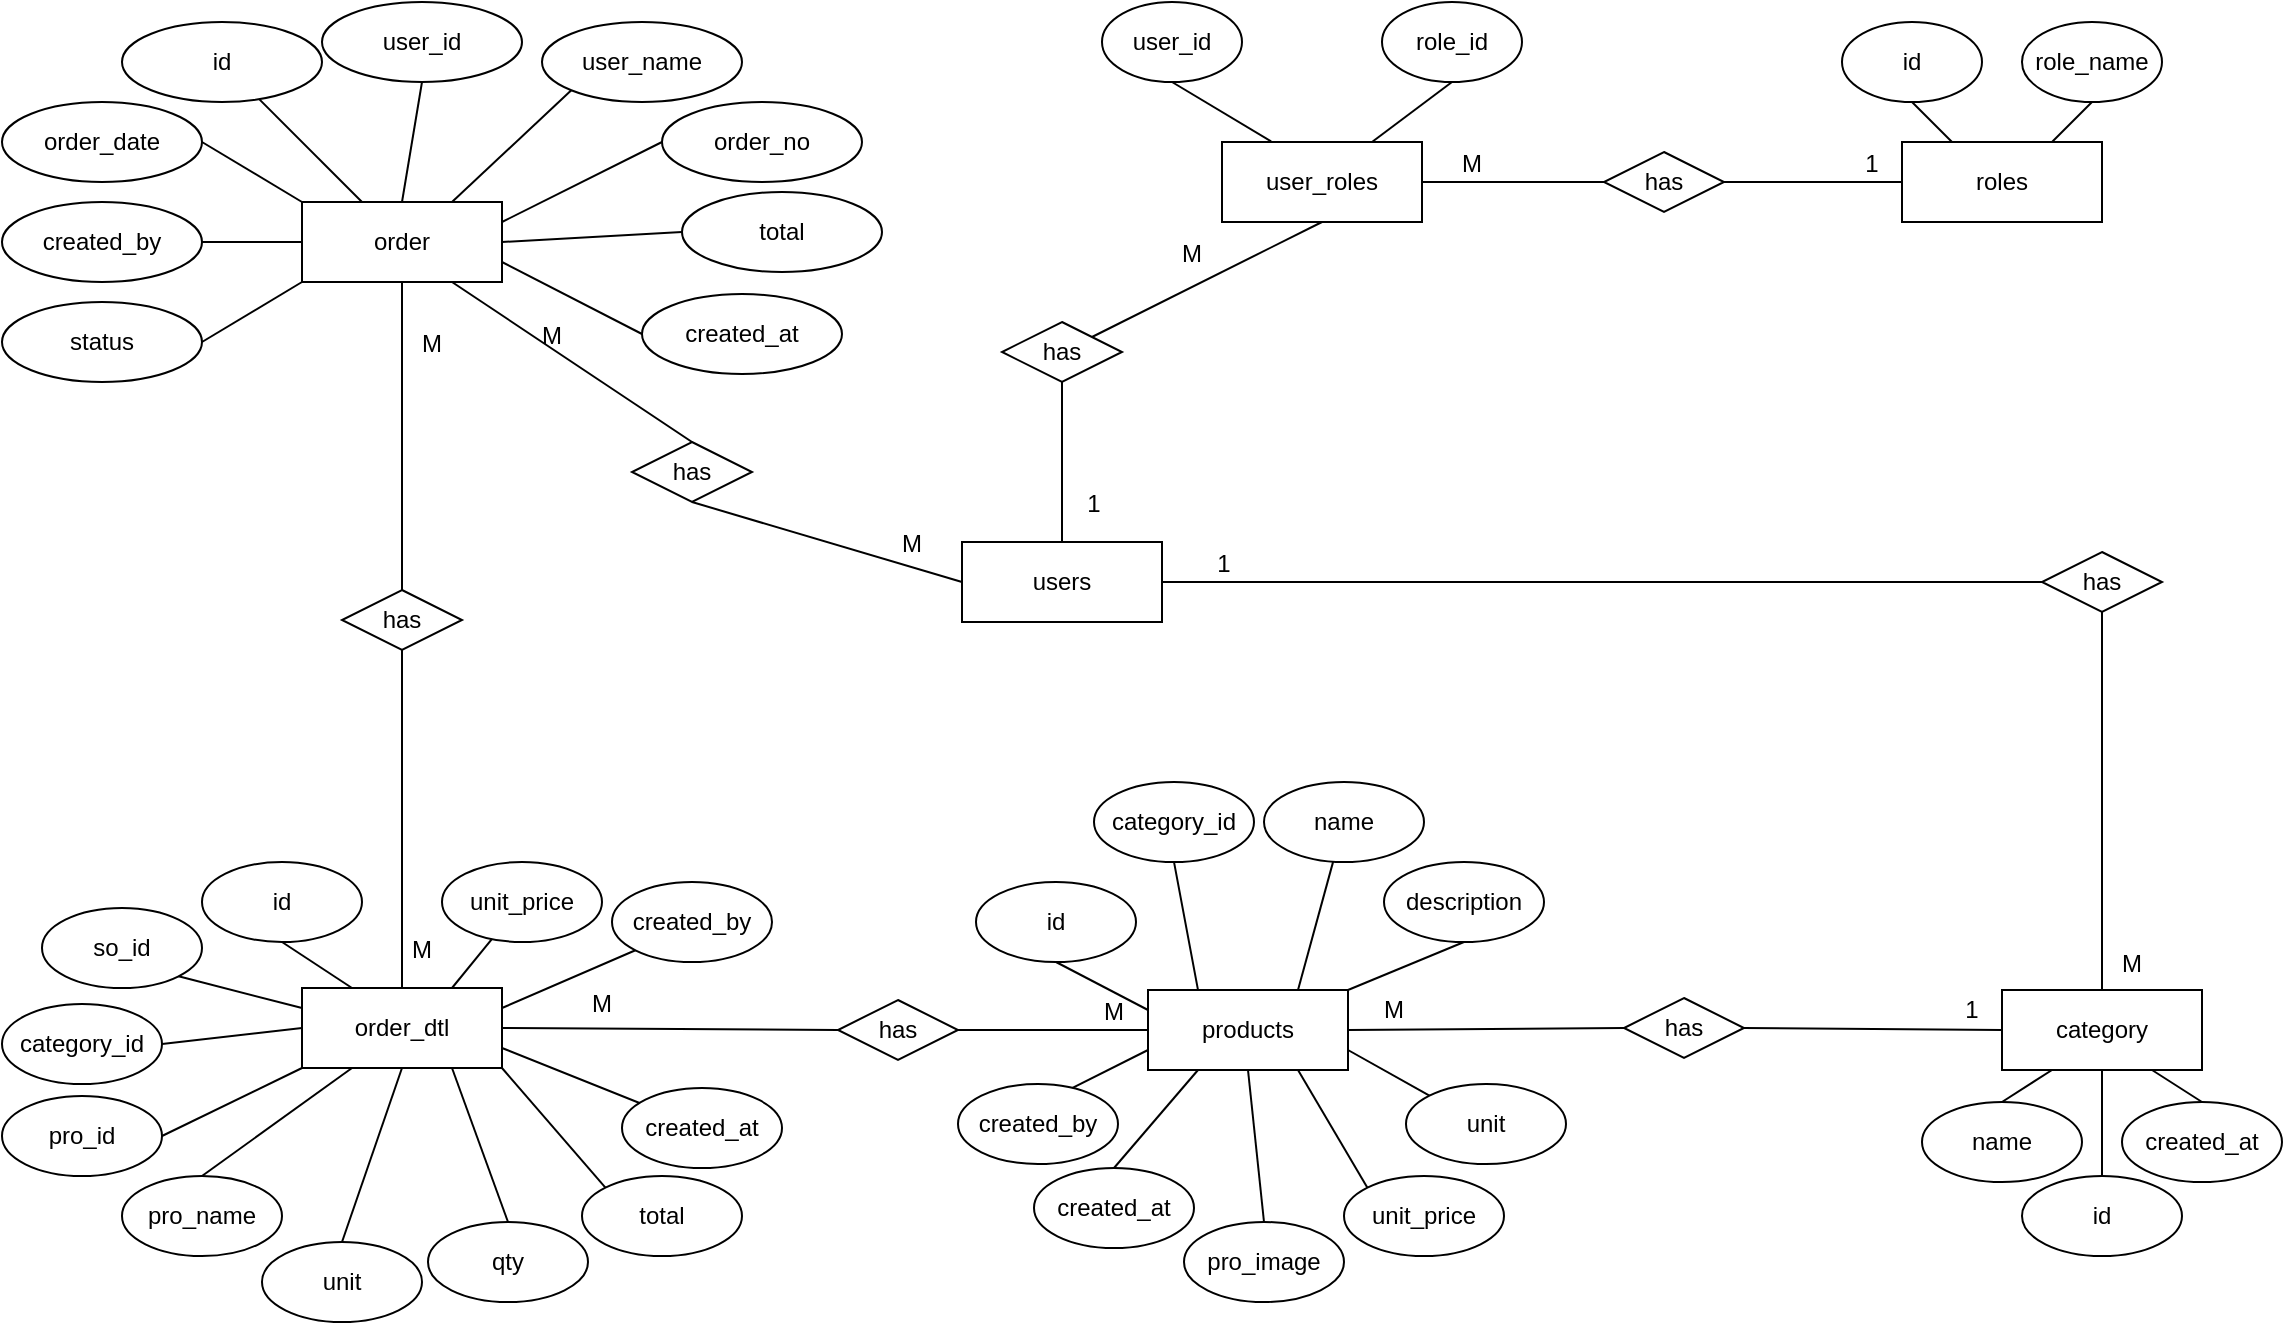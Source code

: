 <mxfile version="14.8.3" type="github">
  <diagram id="MFfuGnGE7eKgoKoQk3Xu" name="Page-1">
    <mxGraphModel dx="2170" dy="1205" grid="1" gridSize="10" guides="1" tooltips="1" connect="1" arrows="1" fold="1" page="1" pageScale="1" pageWidth="1169" pageHeight="827" math="0" shadow="0">
      <root>
        <mxCell id="0" />
        <mxCell id="1" parent="0" />
        <mxCell id="R3Tt-nIXnRW_d_NXv3qJ-1" value="order" style="whiteSpace=wrap;html=1;align=center;fontSize=12;" parent="1" vertex="1">
          <mxGeometry x="165" y="190" width="100" height="40" as="geometry" />
        </mxCell>
        <mxCell id="R3Tt-nIXnRW_d_NXv3qJ-3" value="id" style="ellipse;whiteSpace=wrap;html=1;align=center;fontSize=12;" parent="1" vertex="1">
          <mxGeometry x="75" y="100" width="100" height="40" as="geometry" />
        </mxCell>
        <mxCell id="R3Tt-nIXnRW_d_NXv3qJ-4" value="user_id" style="ellipse;whiteSpace=wrap;html=1;align=center;fontSize=12;" parent="1" vertex="1">
          <mxGeometry x="175" y="90" width="100" height="40" as="geometry" />
        </mxCell>
        <mxCell id="R3Tt-nIXnRW_d_NXv3qJ-5" value="user_name" style="ellipse;whiteSpace=wrap;html=1;align=center;fontSize=12;" parent="1" vertex="1">
          <mxGeometry x="285" y="100" width="100" height="40" as="geometry" />
        </mxCell>
        <mxCell id="R3Tt-nIXnRW_d_NXv3qJ-6" value="total" style="ellipse;whiteSpace=wrap;html=1;align=center;fontSize=12;" parent="1" vertex="1">
          <mxGeometry x="355" y="185" width="100" height="40" as="geometry" />
        </mxCell>
        <mxCell id="R3Tt-nIXnRW_d_NXv3qJ-7" value="created_by" style="ellipse;whiteSpace=wrap;html=1;align=center;fontSize=12;" parent="1" vertex="1">
          <mxGeometry x="15" y="190" width="100" height="40" as="geometry" />
        </mxCell>
        <mxCell id="R3Tt-nIXnRW_d_NXv3qJ-8" value="order_no" style="ellipse;whiteSpace=wrap;html=1;align=center;fontSize=12;" parent="1" vertex="1">
          <mxGeometry x="345" y="140" width="100" height="40" as="geometry" />
        </mxCell>
        <mxCell id="R3Tt-nIXnRW_d_NXv3qJ-9" value="order_date" style="ellipse;whiteSpace=wrap;html=1;align=center;fontSize=12;" parent="1" vertex="1">
          <mxGeometry x="15" y="140" width="100" height="40" as="geometry" />
        </mxCell>
        <mxCell id="R3Tt-nIXnRW_d_NXv3qJ-10" value="created_at" style="ellipse;whiteSpace=wrap;html=1;align=center;fontSize=12;" parent="1" vertex="1">
          <mxGeometry x="335" y="236" width="100" height="40" as="geometry" />
        </mxCell>
        <mxCell id="R3Tt-nIXnRW_d_NXv3qJ-11" value="status" style="ellipse;whiteSpace=wrap;html=1;align=center;fontSize=12;" parent="1" vertex="1">
          <mxGeometry x="15" y="240" width="100" height="40" as="geometry" />
        </mxCell>
        <mxCell id="R3Tt-nIXnRW_d_NXv3qJ-14" value="" style="endArrow=none;html=1;rounded=0;strokeWidth=1;exitX=1;exitY=0.5;exitDx=0;exitDy=0;entryX=0;entryY=1;entryDx=0;entryDy=0;fontSize=12;" parent="1" source="R3Tt-nIXnRW_d_NXv3qJ-11" target="R3Tt-nIXnRW_d_NXv3qJ-1" edge="1">
          <mxGeometry relative="1" as="geometry">
            <mxPoint x="335" y="330" as="sourcePoint" />
            <mxPoint x="495" y="330" as="targetPoint" />
          </mxGeometry>
        </mxCell>
        <mxCell id="R3Tt-nIXnRW_d_NXv3qJ-15" value="" style="endArrow=none;html=1;rounded=0;strokeWidth=1;exitX=1;exitY=0.5;exitDx=0;exitDy=0;entryX=0;entryY=0.5;entryDx=0;entryDy=0;fontSize=12;" parent="1" source="R3Tt-nIXnRW_d_NXv3qJ-7" target="R3Tt-nIXnRW_d_NXv3qJ-1" edge="1">
          <mxGeometry relative="1" as="geometry">
            <mxPoint x="335" y="330" as="sourcePoint" />
            <mxPoint x="495" y="330" as="targetPoint" />
          </mxGeometry>
        </mxCell>
        <mxCell id="R3Tt-nIXnRW_d_NXv3qJ-16" value="" style="endArrow=none;html=1;rounded=0;strokeWidth=1;exitX=1;exitY=0.5;exitDx=0;exitDy=0;entryX=0;entryY=0;entryDx=0;entryDy=0;fontSize=12;" parent="1" source="R3Tt-nIXnRW_d_NXv3qJ-9" target="R3Tt-nIXnRW_d_NXv3qJ-1" edge="1">
          <mxGeometry relative="1" as="geometry">
            <mxPoint x="335" y="330" as="sourcePoint" />
            <mxPoint x="495" y="330" as="targetPoint" />
          </mxGeometry>
        </mxCell>
        <mxCell id="R3Tt-nIXnRW_d_NXv3qJ-17" value="" style="endArrow=none;html=1;rounded=0;strokeWidth=1;fontSize=12;" parent="1" source="R3Tt-nIXnRW_d_NXv3qJ-3" target="R3Tt-nIXnRW_d_NXv3qJ-1" edge="1">
          <mxGeometry relative="1" as="geometry">
            <mxPoint x="335" y="330" as="sourcePoint" />
            <mxPoint x="495" y="330" as="targetPoint" />
          </mxGeometry>
        </mxCell>
        <mxCell id="R3Tt-nIXnRW_d_NXv3qJ-18" value="" style="endArrow=none;html=1;rounded=0;strokeWidth=1;exitX=0.5;exitY=1;exitDx=0;exitDy=0;entryX=0.5;entryY=0;entryDx=0;entryDy=0;fontSize=12;" parent="1" source="R3Tt-nIXnRW_d_NXv3qJ-4" target="R3Tt-nIXnRW_d_NXv3qJ-1" edge="1">
          <mxGeometry relative="1" as="geometry">
            <mxPoint x="335" y="330" as="sourcePoint" />
            <mxPoint x="495" y="330" as="targetPoint" />
          </mxGeometry>
        </mxCell>
        <mxCell id="R3Tt-nIXnRW_d_NXv3qJ-19" value="" style="endArrow=none;html=1;rounded=0;strokeWidth=1;exitX=0;exitY=1;exitDx=0;exitDy=0;entryX=0.75;entryY=0;entryDx=0;entryDy=0;fontSize=12;" parent="1" source="R3Tt-nIXnRW_d_NXv3qJ-5" target="R3Tt-nIXnRW_d_NXv3qJ-1" edge="1">
          <mxGeometry relative="1" as="geometry">
            <mxPoint x="335" y="330" as="sourcePoint" />
            <mxPoint x="495" y="330" as="targetPoint" />
          </mxGeometry>
        </mxCell>
        <mxCell id="R3Tt-nIXnRW_d_NXv3qJ-20" value="" style="endArrow=none;html=1;rounded=0;strokeWidth=1;exitX=0;exitY=0.5;exitDx=0;exitDy=0;entryX=1;entryY=0.25;entryDx=0;entryDy=0;fontSize=12;" parent="1" source="R3Tt-nIXnRW_d_NXv3qJ-8" target="R3Tt-nIXnRW_d_NXv3qJ-1" edge="1">
          <mxGeometry relative="1" as="geometry">
            <mxPoint x="335" y="330" as="sourcePoint" />
            <mxPoint x="495" y="330" as="targetPoint" />
          </mxGeometry>
        </mxCell>
        <mxCell id="R3Tt-nIXnRW_d_NXv3qJ-21" value="" style="endArrow=none;html=1;rounded=0;strokeWidth=1;exitX=0;exitY=0.5;exitDx=0;exitDy=0;entryX=1;entryY=0.5;entryDx=0;entryDy=0;fontSize=12;" parent="1" source="R3Tt-nIXnRW_d_NXv3qJ-6" target="R3Tt-nIXnRW_d_NXv3qJ-1" edge="1">
          <mxGeometry relative="1" as="geometry">
            <mxPoint x="335" y="330" as="sourcePoint" />
            <mxPoint x="495" y="330" as="targetPoint" />
          </mxGeometry>
        </mxCell>
        <mxCell id="R3Tt-nIXnRW_d_NXv3qJ-22" value="" style="endArrow=none;html=1;rounded=0;strokeWidth=1;exitX=0;exitY=0.5;exitDx=0;exitDy=0;fontSize=12;entryX=1;entryY=0.75;entryDx=0;entryDy=0;" parent="1" source="R3Tt-nIXnRW_d_NXv3qJ-10" target="R3Tt-nIXnRW_d_NXv3qJ-1" edge="1">
          <mxGeometry relative="1" as="geometry">
            <mxPoint x="335" y="330" as="sourcePoint" />
            <mxPoint x="495" y="330" as="targetPoint" />
          </mxGeometry>
        </mxCell>
        <mxCell id="R3Tt-nIXnRW_d_NXv3qJ-23" value="order_dtl" style="whiteSpace=wrap;html=1;align=center;fontSize=12;" parent="1" vertex="1">
          <mxGeometry x="165" y="583" width="100" height="40" as="geometry" />
        </mxCell>
        <mxCell id="R3Tt-nIXnRW_d_NXv3qJ-31" value="M" style="text;strokeColor=none;fillColor=none;spacingLeft=4;spacingRight=4;overflow=hidden;rotatable=0;points=[[0,0.5],[1,0.5]];portConstraint=eastwest;fontSize=12;align=center;verticalAlign=middle;" parent="1" vertex="1">
          <mxGeometry x="215" y="250" width="30" height="20" as="geometry" />
        </mxCell>
        <mxCell id="R3Tt-nIXnRW_d_NXv3qJ-32" value="has" style="shape=rhombus;perimeter=rhombusPerimeter;whiteSpace=wrap;html=1;align=center;fontSize=12;" parent="1" vertex="1">
          <mxGeometry x="185" y="384" width="60" height="30" as="geometry" />
        </mxCell>
        <mxCell id="R3Tt-nIXnRW_d_NXv3qJ-33" value="" style="endArrow=none;html=1;rounded=0;fontSize=12;strokeWidth=1;exitX=0.5;exitY=1;exitDx=0;exitDy=0;" parent="1" source="R3Tt-nIXnRW_d_NXv3qJ-1" target="R3Tt-nIXnRW_d_NXv3qJ-32" edge="1">
          <mxGeometry relative="1" as="geometry">
            <mxPoint x="205" y="320" as="sourcePoint" />
            <mxPoint x="365" y="320" as="targetPoint" />
          </mxGeometry>
        </mxCell>
        <mxCell id="R3Tt-nIXnRW_d_NXv3qJ-34" value="" style="endArrow=none;html=1;rounded=0;fontSize=12;strokeWidth=1;exitX=0.5;exitY=1;exitDx=0;exitDy=0;entryX=0.5;entryY=0;entryDx=0;entryDy=0;" parent="1" source="R3Tt-nIXnRW_d_NXv3qJ-32" target="R3Tt-nIXnRW_d_NXv3qJ-23" edge="1">
          <mxGeometry relative="1" as="geometry">
            <mxPoint x="205" y="320" as="sourcePoint" />
            <mxPoint x="365" y="320" as="targetPoint" />
          </mxGeometry>
        </mxCell>
        <mxCell id="R3Tt-nIXnRW_d_NXv3qJ-35" value="users" style="whiteSpace=wrap;html=1;align=center;fontSize=12;" parent="1" vertex="1">
          <mxGeometry x="495" y="360" width="100" height="40" as="geometry" />
        </mxCell>
        <mxCell id="R3Tt-nIXnRW_d_NXv3qJ-36" value="M" style="text;strokeColor=none;fillColor=none;spacingLeft=4;spacingRight=4;overflow=hidden;rotatable=0;points=[[0,0.5],[1,0.5]];portConstraint=eastwest;fontSize=12;align=center;verticalAlign=middle;" parent="1" vertex="1">
          <mxGeometry x="455" y="350" width="30" height="20" as="geometry" />
        </mxCell>
        <mxCell id="R3Tt-nIXnRW_d_NXv3qJ-37" value="has" style="shape=rhombus;perimeter=rhombusPerimeter;whiteSpace=wrap;html=1;align=center;fontSize=12;" parent="1" vertex="1">
          <mxGeometry x="330" y="310" width="60" height="30" as="geometry" />
        </mxCell>
        <mxCell id="R3Tt-nIXnRW_d_NXv3qJ-38" value="" style="endArrow=none;html=1;rounded=0;fontSize=12;strokeWidth=1;exitX=0.75;exitY=1;exitDx=0;exitDy=0;entryX=0.5;entryY=0;entryDx=0;entryDy=0;" parent="1" source="R3Tt-nIXnRW_d_NXv3qJ-1" target="R3Tt-nIXnRW_d_NXv3qJ-37" edge="1">
          <mxGeometry relative="1" as="geometry">
            <mxPoint x="325" y="290" as="sourcePoint" />
            <mxPoint x="475" y="380" as="targetPoint" />
          </mxGeometry>
        </mxCell>
        <mxCell id="R3Tt-nIXnRW_d_NXv3qJ-39" value="" style="endArrow=none;html=1;rounded=0;fontSize=12;strokeWidth=1;exitX=0.5;exitY=1;exitDx=0;exitDy=0;entryX=0;entryY=0.5;entryDx=0;entryDy=0;" parent="1" source="R3Tt-nIXnRW_d_NXv3qJ-37" target="R3Tt-nIXnRW_d_NXv3qJ-35" edge="1">
          <mxGeometry relative="1" as="geometry">
            <mxPoint x="315" y="380" as="sourcePoint" />
            <mxPoint x="325" y="470" as="targetPoint" />
          </mxGeometry>
        </mxCell>
        <mxCell id="R3Tt-nIXnRW_d_NXv3qJ-40" value="M" style="text;strokeColor=none;fillColor=none;spacingLeft=4;spacingRight=4;overflow=hidden;rotatable=0;points=[[0,0.5],[1,0.5]];portConstraint=eastwest;fontSize=12;align=center;verticalAlign=middle;" parent="1" vertex="1">
          <mxGeometry x="275" y="246" width="30" height="20" as="geometry" />
        </mxCell>
        <mxCell id="R3Tt-nIXnRW_d_NXv3qJ-42" value="user_roles" style="whiteSpace=wrap;html=1;align=center;fontSize=12;" parent="1" vertex="1">
          <mxGeometry x="625" y="160" width="100" height="40" as="geometry" />
        </mxCell>
        <mxCell id="R3Tt-nIXnRW_d_NXv3qJ-43" value="M" style="text;strokeColor=none;fillColor=none;spacingLeft=4;spacingRight=4;overflow=hidden;rotatable=0;points=[[0,0.5],[1,0.5]];portConstraint=eastwest;fontSize=12;align=center;verticalAlign=middle;" parent="1" vertex="1">
          <mxGeometry x="595" y="205" width="30" height="20" as="geometry" />
        </mxCell>
        <mxCell id="R3Tt-nIXnRW_d_NXv3qJ-44" value="has" style="shape=rhombus;perimeter=rhombusPerimeter;whiteSpace=wrap;html=1;align=center;fontSize=12;" parent="1" vertex="1">
          <mxGeometry x="515" y="250" width="60" height="30" as="geometry" />
        </mxCell>
        <mxCell id="R3Tt-nIXnRW_d_NXv3qJ-45" value="" style="endArrow=none;html=1;rounded=0;fontSize=12;strokeWidth=1;exitX=0.5;exitY=1;exitDx=0;exitDy=0;" parent="1" source="R3Tt-nIXnRW_d_NXv3qJ-42" target="R3Tt-nIXnRW_d_NXv3qJ-44" edge="1">
          <mxGeometry relative="1" as="geometry">
            <mxPoint x="535" y="270" as="sourcePoint" />
            <mxPoint x="695" y="270" as="targetPoint" />
          </mxGeometry>
        </mxCell>
        <mxCell id="R3Tt-nIXnRW_d_NXv3qJ-46" value="" style="endArrow=none;html=1;rounded=0;fontSize=12;strokeWidth=1;exitX=0.5;exitY=1;exitDx=0;exitDy=0;entryX=0.5;entryY=0;entryDx=0;entryDy=0;" parent="1" source="R3Tt-nIXnRW_d_NXv3qJ-44" target="R3Tt-nIXnRW_d_NXv3qJ-35" edge="1">
          <mxGeometry relative="1" as="geometry">
            <mxPoint x="535" y="270" as="sourcePoint" />
            <mxPoint x="545" y="360" as="targetPoint" />
          </mxGeometry>
        </mxCell>
        <mxCell id="R3Tt-nIXnRW_d_NXv3qJ-49" value="1" style="text;strokeColor=none;fillColor=none;spacingLeft=4;spacingRight=4;overflow=hidden;rotatable=0;points=[[0,0.5],[1,0.5]];portConstraint=eastwest;fontSize=12;align=center;verticalAlign=middle;" parent="1" vertex="1">
          <mxGeometry x="546" y="330" width="30" height="20" as="geometry" />
        </mxCell>
        <mxCell id="R3Tt-nIXnRW_d_NXv3qJ-50" value="user_id" style="ellipse;whiteSpace=wrap;html=1;align=center;fontSize=12;" parent="1" vertex="1">
          <mxGeometry x="565" y="90" width="70" height="40" as="geometry" />
        </mxCell>
        <mxCell id="R3Tt-nIXnRW_d_NXv3qJ-51" value="role_id" style="ellipse;whiteSpace=wrap;html=1;align=center;fontSize=12;" parent="1" vertex="1">
          <mxGeometry x="705" y="90" width="70" height="40" as="geometry" />
        </mxCell>
        <mxCell id="R3Tt-nIXnRW_d_NXv3qJ-52" value="" style="endArrow=none;html=1;rounded=0;fontSize=12;strokeWidth=1;entryX=0.5;entryY=1;entryDx=0;entryDy=0;exitX=0.25;exitY=0;exitDx=0;exitDy=0;" parent="1" source="R3Tt-nIXnRW_d_NXv3qJ-42" target="R3Tt-nIXnRW_d_NXv3qJ-50" edge="1">
          <mxGeometry relative="1" as="geometry">
            <mxPoint x="345" y="270" as="sourcePoint" />
            <mxPoint x="505" y="270" as="targetPoint" />
          </mxGeometry>
        </mxCell>
        <mxCell id="R3Tt-nIXnRW_d_NXv3qJ-53" value="" style="endArrow=none;html=1;rounded=0;fontSize=12;strokeWidth=1;entryX=0.5;entryY=1;entryDx=0;entryDy=0;exitX=0.75;exitY=0;exitDx=0;exitDy=0;" parent="1" source="R3Tt-nIXnRW_d_NXv3qJ-42" target="R3Tt-nIXnRW_d_NXv3qJ-51" edge="1">
          <mxGeometry relative="1" as="geometry">
            <mxPoint x="345" y="270" as="sourcePoint" />
            <mxPoint x="505" y="270" as="targetPoint" />
          </mxGeometry>
        </mxCell>
        <mxCell id="R3Tt-nIXnRW_d_NXv3qJ-54" value="roles" style="whiteSpace=wrap;html=1;align=center;fontSize=12;" parent="1" vertex="1">
          <mxGeometry x="965" y="160" width="100" height="40" as="geometry" />
        </mxCell>
        <mxCell id="R3Tt-nIXnRW_d_NXv3qJ-55" value="M" style="text;strokeColor=none;fillColor=none;spacingLeft=4;spacingRight=4;overflow=hidden;rotatable=0;points=[[0,0.5],[1,0.5]];portConstraint=eastwest;fontSize=12;align=center;verticalAlign=middle;" parent="1" vertex="1">
          <mxGeometry x="735" y="160" width="30" height="20" as="geometry" />
        </mxCell>
        <mxCell id="R3Tt-nIXnRW_d_NXv3qJ-56" value="has" style="shape=rhombus;perimeter=rhombusPerimeter;whiteSpace=wrap;html=1;align=center;fontSize=12;" parent="1" vertex="1">
          <mxGeometry x="816" y="165" width="60" height="30" as="geometry" />
        </mxCell>
        <mxCell id="R3Tt-nIXnRW_d_NXv3qJ-57" value="" style="endArrow=none;html=1;rounded=0;fontSize=12;strokeWidth=1;exitX=0;exitY=0.5;exitDx=0;exitDy=0;" parent="1" source="R3Tt-nIXnRW_d_NXv3qJ-54" target="R3Tt-nIXnRW_d_NXv3qJ-56" edge="1">
          <mxGeometry relative="1" as="geometry">
            <mxPoint x="835" y="280" as="sourcePoint" />
            <mxPoint x="995" y="280" as="targetPoint" />
          </mxGeometry>
        </mxCell>
        <mxCell id="R3Tt-nIXnRW_d_NXv3qJ-58" value="1" style="text;strokeColor=none;fillColor=none;spacingLeft=4;spacingRight=4;overflow=hidden;rotatable=0;points=[[0,0.5],[1,0.5]];portConstraint=eastwest;fontSize=12;align=center;verticalAlign=middle;" parent="1" vertex="1">
          <mxGeometry x="935" y="160" width="30" height="20" as="geometry" />
        </mxCell>
        <mxCell id="R3Tt-nIXnRW_d_NXv3qJ-59" value="id" style="ellipse;whiteSpace=wrap;html=1;align=center;fontSize=12;" parent="1" vertex="1">
          <mxGeometry x="935" y="100" width="70" height="40" as="geometry" />
        </mxCell>
        <mxCell id="R3Tt-nIXnRW_d_NXv3qJ-60" value="role_name" style="ellipse;whiteSpace=wrap;html=1;align=center;fontSize=12;" parent="1" vertex="1">
          <mxGeometry x="1025" y="100" width="70" height="40" as="geometry" />
        </mxCell>
        <mxCell id="R3Tt-nIXnRW_d_NXv3qJ-61" value="" style="endArrow=none;html=1;rounded=0;fontSize=12;strokeWidth=1;entryX=0.5;entryY=1;entryDx=0;entryDy=0;exitX=0.25;exitY=0;exitDx=0;exitDy=0;" parent="1" source="R3Tt-nIXnRW_d_NXv3qJ-54" target="R3Tt-nIXnRW_d_NXv3qJ-59" edge="1">
          <mxGeometry relative="1" as="geometry">
            <mxPoint x="645" y="280" as="sourcePoint" />
            <mxPoint x="805" y="280" as="targetPoint" />
          </mxGeometry>
        </mxCell>
        <mxCell id="R3Tt-nIXnRW_d_NXv3qJ-62" value="" style="endArrow=none;html=1;rounded=0;fontSize=12;strokeWidth=1;entryX=0.5;entryY=1;entryDx=0;entryDy=0;exitX=0.75;exitY=0;exitDx=0;exitDy=0;" parent="1" source="R3Tt-nIXnRW_d_NXv3qJ-54" target="R3Tt-nIXnRW_d_NXv3qJ-60" edge="1">
          <mxGeometry relative="1" as="geometry">
            <mxPoint x="645" y="280" as="sourcePoint" />
            <mxPoint x="805" y="280" as="targetPoint" />
          </mxGeometry>
        </mxCell>
        <mxCell id="R3Tt-nIXnRW_d_NXv3qJ-63" value="" style="endArrow=none;html=1;rounded=0;fontSize=12;strokeWidth=1;exitX=0;exitY=0.5;exitDx=0;exitDy=0;entryX=1;entryY=0.5;entryDx=0;entryDy=0;" parent="1" source="R3Tt-nIXnRW_d_NXv3qJ-56" target="R3Tt-nIXnRW_d_NXv3qJ-42" edge="1">
          <mxGeometry relative="1" as="geometry">
            <mxPoint x="555" y="290" as="sourcePoint" />
            <mxPoint x="555" y="390" as="targetPoint" />
          </mxGeometry>
        </mxCell>
        <mxCell id="R3Tt-nIXnRW_d_NXv3qJ-64" value="id" style="ellipse;whiteSpace=wrap;html=1;align=center;fontSize=12;" parent="1" vertex="1">
          <mxGeometry x="115" y="520" width="80" height="40" as="geometry" />
        </mxCell>
        <mxCell id="R3Tt-nIXnRW_d_NXv3qJ-65" value="qty" style="ellipse;whiteSpace=wrap;html=1;align=center;fontSize=12;" parent="1" vertex="1">
          <mxGeometry x="228" y="700" width="80" height="40" as="geometry" />
        </mxCell>
        <mxCell id="R3Tt-nIXnRW_d_NXv3qJ-66" value="so_id" style="ellipse;whiteSpace=wrap;html=1;align=center;fontSize=12;" parent="1" vertex="1">
          <mxGeometry x="35" y="543" width="80" height="40" as="geometry" />
        </mxCell>
        <mxCell id="R3Tt-nIXnRW_d_NXv3qJ-67" value="category_id" style="ellipse;whiteSpace=wrap;html=1;align=center;fontSize=12;" parent="1" vertex="1">
          <mxGeometry x="15" y="591" width="80" height="40" as="geometry" />
        </mxCell>
        <mxCell id="R3Tt-nIXnRW_d_NXv3qJ-68" value="pro_id" style="ellipse;whiteSpace=wrap;html=1;align=center;fontSize=12;" parent="1" vertex="1">
          <mxGeometry x="15" y="637" width="80" height="40" as="geometry" />
        </mxCell>
        <mxCell id="R3Tt-nIXnRW_d_NXv3qJ-69" value="pro_name" style="ellipse;whiteSpace=wrap;html=1;align=center;fontSize=12;" parent="1" vertex="1">
          <mxGeometry x="75" y="677" width="80" height="40" as="geometry" />
        </mxCell>
        <mxCell id="R3Tt-nIXnRW_d_NXv3qJ-70" value="unit" style="ellipse;whiteSpace=wrap;html=1;align=center;fontSize=12;" parent="1" vertex="1">
          <mxGeometry x="145" y="710" width="80" height="40" as="geometry" />
        </mxCell>
        <mxCell id="R3Tt-nIXnRW_d_NXv3qJ-71" value="total" style="ellipse;whiteSpace=wrap;html=1;align=center;fontSize=12;" parent="1" vertex="1">
          <mxGeometry x="305" y="677" width="80" height="40" as="geometry" />
        </mxCell>
        <mxCell id="R3Tt-nIXnRW_d_NXv3qJ-72" value="created_at" style="ellipse;whiteSpace=wrap;html=1;align=center;fontSize=12;" parent="1" vertex="1">
          <mxGeometry x="325" y="633" width="80" height="40" as="geometry" />
        </mxCell>
        <mxCell id="R3Tt-nIXnRW_d_NXv3qJ-73" value="created_by" style="ellipse;whiteSpace=wrap;html=1;align=center;fontSize=12;" parent="1" vertex="1">
          <mxGeometry x="320" y="530" width="80" height="40" as="geometry" />
        </mxCell>
        <mxCell id="R3Tt-nIXnRW_d_NXv3qJ-74" value="unit_price" style="ellipse;whiteSpace=wrap;html=1;align=center;fontSize=12;" parent="1" vertex="1">
          <mxGeometry x="235" y="520" width="80" height="40" as="geometry" />
        </mxCell>
        <mxCell id="R3Tt-nIXnRW_d_NXv3qJ-75" value="" style="endArrow=none;html=1;rounded=0;fontSize=12;strokeWidth=1;exitX=0.5;exitY=1;exitDx=0;exitDy=0;entryX=0.25;entryY=0;entryDx=0;entryDy=0;" parent="1" source="R3Tt-nIXnRW_d_NXv3qJ-64" target="R3Tt-nIXnRW_d_NXv3qJ-23" edge="1">
          <mxGeometry relative="1" as="geometry">
            <mxPoint x="155" y="713" as="sourcePoint" />
            <mxPoint x="315" y="713" as="targetPoint" />
          </mxGeometry>
        </mxCell>
        <mxCell id="R3Tt-nIXnRW_d_NXv3qJ-76" value="" style="endArrow=none;html=1;rounded=0;fontSize=12;strokeWidth=1;exitX=1;exitY=1;exitDx=0;exitDy=0;entryX=0;entryY=0.25;entryDx=0;entryDy=0;" parent="1" source="R3Tt-nIXnRW_d_NXv3qJ-66" target="R3Tt-nIXnRW_d_NXv3qJ-23" edge="1">
          <mxGeometry relative="1" as="geometry">
            <mxPoint x="155" y="713" as="sourcePoint" />
            <mxPoint x="315" y="713" as="targetPoint" />
          </mxGeometry>
        </mxCell>
        <mxCell id="R3Tt-nIXnRW_d_NXv3qJ-77" value="" style="endArrow=none;html=1;rounded=0;fontSize=12;strokeWidth=1;exitX=1;exitY=0.5;exitDx=0;exitDy=0;entryX=0;entryY=0.5;entryDx=0;entryDy=0;" parent="1" source="R3Tt-nIXnRW_d_NXv3qJ-67" target="R3Tt-nIXnRW_d_NXv3qJ-23" edge="1">
          <mxGeometry relative="1" as="geometry">
            <mxPoint x="155" y="713" as="sourcePoint" />
            <mxPoint x="315" y="713" as="targetPoint" />
          </mxGeometry>
        </mxCell>
        <mxCell id="R3Tt-nIXnRW_d_NXv3qJ-78" value="" style="endArrow=none;html=1;rounded=0;fontSize=12;strokeWidth=1;exitX=1;exitY=0.5;exitDx=0;exitDy=0;entryX=0;entryY=1;entryDx=0;entryDy=0;" parent="1" source="R3Tt-nIXnRW_d_NXv3qJ-68" target="R3Tt-nIXnRW_d_NXv3qJ-23" edge="1">
          <mxGeometry relative="1" as="geometry">
            <mxPoint x="155" y="713" as="sourcePoint" />
            <mxPoint x="315" y="713" as="targetPoint" />
          </mxGeometry>
        </mxCell>
        <mxCell id="R3Tt-nIXnRW_d_NXv3qJ-79" value="" style="endArrow=none;html=1;rounded=0;fontSize=12;strokeWidth=1;exitX=0.5;exitY=0;exitDx=0;exitDy=0;entryX=0.25;entryY=1;entryDx=0;entryDy=0;" parent="1" source="R3Tt-nIXnRW_d_NXv3qJ-69" target="R3Tt-nIXnRW_d_NXv3qJ-23" edge="1">
          <mxGeometry relative="1" as="geometry">
            <mxPoint x="155" y="713" as="sourcePoint" />
            <mxPoint x="315" y="713" as="targetPoint" />
          </mxGeometry>
        </mxCell>
        <mxCell id="R3Tt-nIXnRW_d_NXv3qJ-80" value="" style="endArrow=none;html=1;rounded=0;fontSize=12;strokeWidth=1;exitX=0.5;exitY=1;exitDx=0;exitDy=0;entryX=0.5;entryY=0;entryDx=0;entryDy=0;" parent="1" source="R3Tt-nIXnRW_d_NXv3qJ-23" target="R3Tt-nIXnRW_d_NXv3qJ-70" edge="1">
          <mxGeometry relative="1" as="geometry">
            <mxPoint x="155" y="713" as="sourcePoint" />
            <mxPoint x="315" y="713" as="targetPoint" />
          </mxGeometry>
        </mxCell>
        <mxCell id="R3Tt-nIXnRW_d_NXv3qJ-81" value="" style="endArrow=none;html=1;rounded=0;fontSize=12;strokeWidth=1;exitX=0.75;exitY=1;exitDx=0;exitDy=0;entryX=0.5;entryY=0;entryDx=0;entryDy=0;" parent="1" source="R3Tt-nIXnRW_d_NXv3qJ-23" target="R3Tt-nIXnRW_d_NXv3qJ-65" edge="1">
          <mxGeometry relative="1" as="geometry">
            <mxPoint x="155" y="713" as="sourcePoint" />
            <mxPoint x="315" y="713" as="targetPoint" />
          </mxGeometry>
        </mxCell>
        <mxCell id="R3Tt-nIXnRW_d_NXv3qJ-82" value="" style="endArrow=none;html=1;rounded=0;fontSize=12;strokeWidth=1;exitX=1;exitY=1;exitDx=0;exitDy=0;entryX=0;entryY=0;entryDx=0;entryDy=0;" parent="1" source="R3Tt-nIXnRW_d_NXv3qJ-23" target="R3Tt-nIXnRW_d_NXv3qJ-71" edge="1">
          <mxGeometry relative="1" as="geometry">
            <mxPoint x="155" y="713" as="sourcePoint" />
            <mxPoint x="315" y="713" as="targetPoint" />
          </mxGeometry>
        </mxCell>
        <mxCell id="R3Tt-nIXnRW_d_NXv3qJ-83" value="" style="endArrow=none;html=1;rounded=0;fontSize=12;strokeWidth=1;exitX=1;exitY=0.75;exitDx=0;exitDy=0;" parent="1" source="R3Tt-nIXnRW_d_NXv3qJ-23" target="R3Tt-nIXnRW_d_NXv3qJ-72" edge="1">
          <mxGeometry relative="1" as="geometry">
            <mxPoint x="155" y="713" as="sourcePoint" />
            <mxPoint x="315" y="713" as="targetPoint" />
          </mxGeometry>
        </mxCell>
        <mxCell id="R3Tt-nIXnRW_d_NXv3qJ-84" value="" style="endArrow=none;html=1;rounded=0;fontSize=12;strokeWidth=1;exitX=1;exitY=0.25;exitDx=0;exitDy=0;entryX=0;entryY=1;entryDx=0;entryDy=0;" parent="1" source="R3Tt-nIXnRW_d_NXv3qJ-23" target="R3Tt-nIXnRW_d_NXv3qJ-73" edge="1">
          <mxGeometry relative="1" as="geometry">
            <mxPoint x="155" y="713" as="sourcePoint" />
            <mxPoint x="315" y="713" as="targetPoint" />
          </mxGeometry>
        </mxCell>
        <mxCell id="R3Tt-nIXnRW_d_NXv3qJ-85" value="" style="endArrow=none;html=1;rounded=0;fontSize=12;strokeWidth=1;exitX=0.75;exitY=0;exitDx=0;exitDy=0;" parent="1" source="R3Tt-nIXnRW_d_NXv3qJ-23" target="R3Tt-nIXnRW_d_NXv3qJ-74" edge="1">
          <mxGeometry relative="1" as="geometry">
            <mxPoint x="155" y="713" as="sourcePoint" />
            <mxPoint x="315" y="713" as="targetPoint" />
          </mxGeometry>
        </mxCell>
        <mxCell id="R3Tt-nIXnRW_d_NXv3qJ-87" value="products" style="whiteSpace=wrap;html=1;align=center;fontSize=12;" parent="1" vertex="1">
          <mxGeometry x="588" y="584" width="100" height="40" as="geometry" />
        </mxCell>
        <mxCell id="R3Tt-nIXnRW_d_NXv3qJ-89" value="has" style="shape=rhombus;perimeter=rhombusPerimeter;whiteSpace=wrap;html=1;align=center;fontSize=12;" parent="1" vertex="1">
          <mxGeometry x="433" y="589" width="60" height="30" as="geometry" />
        </mxCell>
        <mxCell id="R3Tt-nIXnRW_d_NXv3qJ-90" value="" style="endArrow=none;html=1;rounded=0;fontSize=12;strokeWidth=1;exitX=1;exitY=0.5;exitDx=0;exitDy=0;entryX=0;entryY=0.5;entryDx=0;entryDy=0;" parent="1" source="R3Tt-nIXnRW_d_NXv3qJ-23" target="R3Tt-nIXnRW_d_NXv3qJ-89" edge="1">
          <mxGeometry relative="1" as="geometry">
            <mxPoint x="385" y="630" as="sourcePoint" />
            <mxPoint x="545" y="630" as="targetPoint" />
          </mxGeometry>
        </mxCell>
        <mxCell id="R3Tt-nIXnRW_d_NXv3qJ-91" value="" style="endArrow=none;html=1;rounded=0;fontSize=12;strokeWidth=1;exitX=1;exitY=0.5;exitDx=0;exitDy=0;entryX=0;entryY=0.5;entryDx=0;entryDy=0;" parent="1" source="R3Tt-nIXnRW_d_NXv3qJ-89" target="R3Tt-nIXnRW_d_NXv3qJ-87" edge="1">
          <mxGeometry relative="1" as="geometry">
            <mxPoint x="493" y="603" as="sourcePoint" />
            <mxPoint x="583" y="604" as="targetPoint" />
          </mxGeometry>
        </mxCell>
        <mxCell id="R3Tt-nIXnRW_d_NXv3qJ-92" value="M" style="text;strokeColor=none;fillColor=none;spacingLeft=4;spacingRight=4;overflow=hidden;rotatable=0;points=[[0,0.5],[1,0.5]];portConstraint=eastwest;fontSize=12;align=center;verticalAlign=middle;" parent="1" vertex="1">
          <mxGeometry x="556" y="584" width="30" height="20" as="geometry" />
        </mxCell>
        <mxCell id="R3Tt-nIXnRW_d_NXv3qJ-94" value="category" style="whiteSpace=wrap;html=1;align=center;fontSize=12;" parent="1" vertex="1">
          <mxGeometry x="1015" y="584" width="100" height="40" as="geometry" />
        </mxCell>
        <mxCell id="R3Tt-nIXnRW_d_NXv3qJ-95" value="" style="endArrow=none;html=1;rounded=0;fontSize=12;strokeWidth=1;exitX=1;exitY=0.5;exitDx=0;exitDy=0;entryX=0;entryY=0.5;entryDx=0;entryDy=0;" parent="1" source="R3Tt-nIXnRW_d_NXv3qJ-87" target="R3Tt-nIXnRW_d_NXv3qJ-97" edge="1">
          <mxGeometry relative="1" as="geometry">
            <mxPoint x="766" y="570" as="sourcePoint" />
            <mxPoint x="866" y="570" as="targetPoint" />
          </mxGeometry>
        </mxCell>
        <mxCell id="R3Tt-nIXnRW_d_NXv3qJ-97" value="has" style="shape=rhombus;perimeter=rhombusPerimeter;whiteSpace=wrap;html=1;align=center;fontSize=12;" parent="1" vertex="1">
          <mxGeometry x="826" y="588" width="60" height="30" as="geometry" />
        </mxCell>
        <mxCell id="R3Tt-nIXnRW_d_NXv3qJ-99" value="" style="endArrow=none;html=1;rounded=0;fontSize=12;strokeWidth=1;entryX=1;entryY=0.5;entryDx=0;entryDy=0;exitX=0;exitY=0.5;exitDx=0;exitDy=0;" parent="1" source="R3Tt-nIXnRW_d_NXv3qJ-94" target="R3Tt-nIXnRW_d_NXv3qJ-97" edge="1">
          <mxGeometry relative="1" as="geometry">
            <mxPoint x="1025" y="480" as="sourcePoint" />
            <mxPoint x="895" y="457" as="targetPoint" />
          </mxGeometry>
        </mxCell>
        <mxCell id="R3Tt-nIXnRW_d_NXv3qJ-100" value="M" style="text;strokeColor=none;fillColor=none;spacingLeft=4;spacingRight=4;overflow=hidden;rotatable=0;points=[[0,0.5],[1,0.5]];portConstraint=eastwest;fontSize=12;align=center;verticalAlign=middle;" parent="1" vertex="1">
          <mxGeometry x="696" y="583" width="30" height="20" as="geometry" />
        </mxCell>
        <mxCell id="R3Tt-nIXnRW_d_NXv3qJ-101" value="description" style="ellipse;whiteSpace=wrap;html=1;align=center;fontSize=12;" parent="1" vertex="1">
          <mxGeometry x="706" y="520" width="80" height="40" as="geometry" />
        </mxCell>
        <mxCell id="R3Tt-nIXnRW_d_NXv3qJ-102" value="pro_image" style="ellipse;whiteSpace=wrap;html=1;align=center;fontSize=12;" parent="1" vertex="1">
          <mxGeometry x="606" y="700" width="80" height="40" as="geometry" />
        </mxCell>
        <mxCell id="R3Tt-nIXnRW_d_NXv3qJ-103" value="created_at" style="ellipse;whiteSpace=wrap;html=1;align=center;fontSize=12;" parent="1" vertex="1">
          <mxGeometry x="531" y="673" width="80" height="40" as="geometry" />
        </mxCell>
        <mxCell id="R3Tt-nIXnRW_d_NXv3qJ-104" value="unit_price" style="ellipse;whiteSpace=wrap;html=1;align=center;fontSize=12;" parent="1" vertex="1">
          <mxGeometry x="686" y="677" width="80" height="40" as="geometry" />
        </mxCell>
        <mxCell id="R3Tt-nIXnRW_d_NXv3qJ-105" value="unit" style="ellipse;whiteSpace=wrap;html=1;align=center;fontSize=12;" parent="1" vertex="1">
          <mxGeometry x="717" y="631" width="80" height="40" as="geometry" />
        </mxCell>
        <mxCell id="R3Tt-nIXnRW_d_NXv3qJ-106" value="created_by" style="ellipse;whiteSpace=wrap;html=1;align=center;fontSize=12;" parent="1" vertex="1">
          <mxGeometry x="493" y="631" width="80" height="40" as="geometry" />
        </mxCell>
        <mxCell id="R3Tt-nIXnRW_d_NXv3qJ-107" value="name" style="ellipse;whiteSpace=wrap;html=1;align=center;fontSize=12;" parent="1" vertex="1">
          <mxGeometry x="646" y="480" width="80" height="40" as="geometry" />
        </mxCell>
        <mxCell id="R3Tt-nIXnRW_d_NXv3qJ-108" value="category_id" style="ellipse;whiteSpace=wrap;html=1;align=center;fontSize=12;" parent="1" vertex="1">
          <mxGeometry x="561" y="480" width="80" height="40" as="geometry" />
        </mxCell>
        <mxCell id="R3Tt-nIXnRW_d_NXv3qJ-109" value="id" style="ellipse;whiteSpace=wrap;html=1;align=center;fontSize=12;" parent="1" vertex="1">
          <mxGeometry x="502" y="530" width="80" height="40" as="geometry" />
        </mxCell>
        <mxCell id="R3Tt-nIXnRW_d_NXv3qJ-110" value="" style="endArrow=none;html=1;rounded=0;fontSize=12;strokeWidth=1;exitX=0.716;exitY=0.049;exitDx=0;exitDy=0;entryX=0;entryY=0.75;entryDx=0;entryDy=0;exitPerimeter=0;" parent="1" source="R3Tt-nIXnRW_d_NXv3qJ-106" target="R3Tt-nIXnRW_d_NXv3qJ-87" edge="1">
          <mxGeometry relative="1" as="geometry">
            <mxPoint x="486" y="640" as="sourcePoint" />
            <mxPoint x="646" y="640" as="targetPoint" />
          </mxGeometry>
        </mxCell>
        <mxCell id="R3Tt-nIXnRW_d_NXv3qJ-111" value="" style="endArrow=none;html=1;rounded=0;fontSize=12;strokeWidth=1;exitX=0.5;exitY=0;exitDx=0;exitDy=0;entryX=0.25;entryY=1;entryDx=0;entryDy=0;" parent="1" source="R3Tt-nIXnRW_d_NXv3qJ-103" target="R3Tt-nIXnRW_d_NXv3qJ-87" edge="1">
          <mxGeometry relative="1" as="geometry">
            <mxPoint x="556" y="640" as="sourcePoint" />
            <mxPoint x="716" y="640" as="targetPoint" />
          </mxGeometry>
        </mxCell>
        <mxCell id="R3Tt-nIXnRW_d_NXv3qJ-112" value="" style="endArrow=none;html=1;rounded=0;fontSize=12;strokeWidth=1;exitX=0.5;exitY=0;exitDx=0;exitDy=0;entryX=0.5;entryY=1;entryDx=0;entryDy=0;" parent="1" source="R3Tt-nIXnRW_d_NXv3qJ-102" target="R3Tt-nIXnRW_d_NXv3qJ-87" edge="1">
          <mxGeometry relative="1" as="geometry">
            <mxPoint x="556" y="640" as="sourcePoint" />
            <mxPoint x="716" y="640" as="targetPoint" />
          </mxGeometry>
        </mxCell>
        <mxCell id="R3Tt-nIXnRW_d_NXv3qJ-113" value="" style="endArrow=none;html=1;rounded=0;fontSize=12;strokeWidth=1;exitX=0;exitY=0;exitDx=0;exitDy=0;entryX=0.75;entryY=1;entryDx=0;entryDy=0;" parent="1" source="R3Tt-nIXnRW_d_NXv3qJ-104" target="R3Tt-nIXnRW_d_NXv3qJ-87" edge="1">
          <mxGeometry relative="1" as="geometry">
            <mxPoint x="556" y="640" as="sourcePoint" />
            <mxPoint x="716" y="640" as="targetPoint" />
          </mxGeometry>
        </mxCell>
        <mxCell id="R3Tt-nIXnRW_d_NXv3qJ-114" value="" style="endArrow=none;html=1;rounded=0;fontSize=12;strokeWidth=1;exitX=1;exitY=0.75;exitDx=0;exitDy=0;entryX=0;entryY=0;entryDx=0;entryDy=0;" parent="1" source="R3Tt-nIXnRW_d_NXv3qJ-87" target="R3Tt-nIXnRW_d_NXv3qJ-105" edge="1">
          <mxGeometry relative="1" as="geometry">
            <mxPoint x="556" y="640" as="sourcePoint" />
            <mxPoint x="716" y="640" as="targetPoint" />
          </mxGeometry>
        </mxCell>
        <mxCell id="R3Tt-nIXnRW_d_NXv3qJ-115" value="" style="endArrow=none;html=1;rounded=0;fontSize=12;strokeWidth=1;exitX=0.5;exitY=1;exitDx=0;exitDy=0;entryX=0;entryY=0.25;entryDx=0;entryDy=0;" parent="1" source="R3Tt-nIXnRW_d_NXv3qJ-109" target="R3Tt-nIXnRW_d_NXv3qJ-87" edge="1">
          <mxGeometry relative="1" as="geometry">
            <mxPoint x="556" y="640" as="sourcePoint" />
            <mxPoint x="716" y="640" as="targetPoint" />
          </mxGeometry>
        </mxCell>
        <mxCell id="R3Tt-nIXnRW_d_NXv3qJ-116" value="" style="endArrow=none;html=1;rounded=0;fontSize=12;strokeWidth=1;exitX=0.5;exitY=1;exitDx=0;exitDy=0;entryX=0.25;entryY=0;entryDx=0;entryDy=0;" parent="1" source="R3Tt-nIXnRW_d_NXv3qJ-108" target="R3Tt-nIXnRW_d_NXv3qJ-87" edge="1">
          <mxGeometry relative="1" as="geometry">
            <mxPoint x="556" y="640" as="sourcePoint" />
            <mxPoint x="716" y="640" as="targetPoint" />
          </mxGeometry>
        </mxCell>
        <mxCell id="R3Tt-nIXnRW_d_NXv3qJ-117" value="" style="endArrow=none;html=1;rounded=0;fontSize=12;strokeWidth=1;entryX=0.75;entryY=0;entryDx=0;entryDy=0;" parent="1" source="R3Tt-nIXnRW_d_NXv3qJ-107" target="R3Tt-nIXnRW_d_NXv3qJ-87" edge="1">
          <mxGeometry relative="1" as="geometry">
            <mxPoint x="556" y="640" as="sourcePoint" />
            <mxPoint x="716" y="640" as="targetPoint" />
          </mxGeometry>
        </mxCell>
        <mxCell id="R3Tt-nIXnRW_d_NXv3qJ-118" value="" style="endArrow=none;html=1;rounded=0;fontSize=12;strokeWidth=1;exitX=0.5;exitY=1;exitDx=0;exitDy=0;entryX=1;entryY=0;entryDx=0;entryDy=0;" parent="1" source="R3Tt-nIXnRW_d_NXv3qJ-101" target="R3Tt-nIXnRW_d_NXv3qJ-87" edge="1">
          <mxGeometry relative="1" as="geometry">
            <mxPoint x="556" y="640" as="sourcePoint" />
            <mxPoint x="716" y="640" as="targetPoint" />
          </mxGeometry>
        </mxCell>
        <mxCell id="R3Tt-nIXnRW_d_NXv3qJ-119" value="id" style="ellipse;whiteSpace=wrap;html=1;align=center;fontSize=12;" parent="1" vertex="1">
          <mxGeometry x="1025" y="677" width="80" height="40" as="geometry" />
        </mxCell>
        <mxCell id="R3Tt-nIXnRW_d_NXv3qJ-120" value="name" style="ellipse;whiteSpace=wrap;html=1;align=center;fontSize=12;" parent="1" vertex="1">
          <mxGeometry x="975" y="640" width="80" height="40" as="geometry" />
        </mxCell>
        <mxCell id="R3Tt-nIXnRW_d_NXv3qJ-121" value="created_at" style="ellipse;whiteSpace=wrap;html=1;align=center;fontSize=12;" parent="1" vertex="1">
          <mxGeometry x="1075" y="640" width="80" height="40" as="geometry" />
        </mxCell>
        <mxCell id="R3Tt-nIXnRW_d_NXv3qJ-122" value="" style="endArrow=none;html=1;rounded=0;fontSize=12;strokeWidth=1;entryX=0.5;entryY=0;entryDx=0;entryDy=0;exitX=0.5;exitY=1;exitDx=0;exitDy=0;" parent="1" source="R3Tt-nIXnRW_d_NXv3qJ-94" target="R3Tt-nIXnRW_d_NXv3qJ-119" edge="1">
          <mxGeometry relative="1" as="geometry">
            <mxPoint x="1055" y="620" as="sourcePoint" />
            <mxPoint x="1025" y="484" as="targetPoint" />
          </mxGeometry>
        </mxCell>
        <mxCell id="R3Tt-nIXnRW_d_NXv3qJ-123" value="" style="endArrow=none;html=1;rounded=0;fontSize=12;strokeWidth=1;exitX=0.5;exitY=0;exitDx=0;exitDy=0;entryX=0.25;entryY=1;entryDx=0;entryDy=0;" parent="1" source="R3Tt-nIXnRW_d_NXv3qJ-120" target="R3Tt-nIXnRW_d_NXv3qJ-94" edge="1">
          <mxGeometry relative="1" as="geometry">
            <mxPoint x="865" y="484" as="sourcePoint" />
            <mxPoint x="1015" y="480" as="targetPoint" />
          </mxGeometry>
        </mxCell>
        <mxCell id="R3Tt-nIXnRW_d_NXv3qJ-124" value="" style="endArrow=none;html=1;rounded=0;fontSize=12;strokeWidth=1;exitX=0.5;exitY=0;exitDx=0;exitDy=0;entryX=0.75;entryY=1;entryDx=0;entryDy=0;" parent="1" source="R3Tt-nIXnRW_d_NXv3qJ-121" target="R3Tt-nIXnRW_d_NXv3qJ-94" edge="1">
          <mxGeometry relative="1" as="geometry">
            <mxPoint x="865" y="484" as="sourcePoint" />
            <mxPoint x="1025" y="484" as="targetPoint" />
          </mxGeometry>
        </mxCell>
        <mxCell id="R3Tt-nIXnRW_d_NXv3qJ-125" value="has" style="shape=rhombus;perimeter=rhombusPerimeter;whiteSpace=wrap;html=1;align=center;fontSize=12;" parent="1" vertex="1">
          <mxGeometry x="1035" y="365" width="60" height="30" as="geometry" />
        </mxCell>
        <mxCell id="R3Tt-nIXnRW_d_NXv3qJ-126" value="" style="endArrow=none;html=1;rounded=0;fontSize=12;strokeWidth=1;exitX=1;exitY=0.5;exitDx=0;exitDy=0;entryX=0;entryY=0.5;entryDx=0;entryDy=0;" parent="1" source="R3Tt-nIXnRW_d_NXv3qJ-35" target="R3Tt-nIXnRW_d_NXv3qJ-125" edge="1">
          <mxGeometry relative="1" as="geometry">
            <mxPoint x="645" y="450" as="sourcePoint" />
            <mxPoint x="805" y="450" as="targetPoint" />
          </mxGeometry>
        </mxCell>
        <mxCell id="R3Tt-nIXnRW_d_NXv3qJ-127" value="" style="endArrow=none;html=1;rounded=0;fontSize=12;strokeWidth=1;exitX=0.5;exitY=1;exitDx=0;exitDy=0;entryX=0.5;entryY=0;entryDx=0;entryDy=0;" parent="1" source="R3Tt-nIXnRW_d_NXv3qJ-125" target="R3Tt-nIXnRW_d_NXv3qJ-94" edge="1">
          <mxGeometry relative="1" as="geometry">
            <mxPoint x="645" y="450" as="sourcePoint" />
            <mxPoint x="805" y="450" as="targetPoint" />
          </mxGeometry>
        </mxCell>
        <mxCell id="-YsVsnImsNgv7rPEbODC-1" value="M" style="text;strokeColor=none;fillColor=none;spacingLeft=4;spacingRight=4;overflow=hidden;rotatable=0;points=[[0,0.5],[1,0.5]];portConstraint=eastwest;fontSize=12;align=center;verticalAlign=middle;" vertex="1" parent="1">
          <mxGeometry x="1065" y="560" width="30" height="20" as="geometry" />
        </mxCell>
        <mxCell id="-YsVsnImsNgv7rPEbODC-2" value="1" style="text;strokeColor=none;fillColor=none;spacingLeft=4;spacingRight=4;overflow=hidden;rotatable=0;points=[[0,0.5],[1,0.5]];portConstraint=eastwest;fontSize=12;align=center;verticalAlign=middle;" vertex="1" parent="1">
          <mxGeometry x="611" y="360" width="30" height="20" as="geometry" />
        </mxCell>
        <mxCell id="-YsVsnImsNgv7rPEbODC-3" value="1" style="text;strokeColor=none;fillColor=none;spacingLeft=4;spacingRight=4;overflow=hidden;rotatable=0;points=[[0,0.5],[1,0.5]];portConstraint=eastwest;fontSize=12;align=center;verticalAlign=middle;" vertex="1" parent="1">
          <mxGeometry x="985" y="583" width="30" height="20" as="geometry" />
        </mxCell>
        <mxCell id="-YsVsnImsNgv7rPEbODC-4" value="M" style="text;strokeColor=none;fillColor=none;spacingLeft=4;spacingRight=4;overflow=hidden;rotatable=0;points=[[0,0.5],[1,0.5]];portConstraint=eastwest;fontSize=12;align=center;verticalAlign=middle;" vertex="1" parent="1">
          <mxGeometry x="210" y="553" width="30" height="20" as="geometry" />
        </mxCell>
        <mxCell id="-YsVsnImsNgv7rPEbODC-5" value="M" style="text;strokeColor=none;fillColor=none;spacingLeft=4;spacingRight=4;overflow=hidden;rotatable=0;points=[[0,0.5],[1,0.5]];portConstraint=eastwest;fontSize=12;align=center;verticalAlign=middle;" vertex="1" parent="1">
          <mxGeometry x="300" y="580" width="30" height="20" as="geometry" />
        </mxCell>
      </root>
    </mxGraphModel>
  </diagram>
</mxfile>
